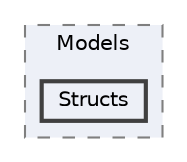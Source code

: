 digraph "C:/Users/m4ss/source/repos/mssevov18/ClientServerAPI/ClientServer-V2/CommunicationLibrary/Models/Structs"
{
 // LATEX_PDF_SIZE
  bgcolor="transparent";
  edge [fontname=Helvetica,fontsize=10,labelfontname=Helvetica,labelfontsize=10];
  node [fontname=Helvetica,fontsize=10,shape=box,height=0.2,width=0.4];
  compound=true
  subgraph clusterdir_6894902e8071dad9c47a17a02e5c7f6f {
    graph [ bgcolor="#edf0f7", pencolor="grey50", label="Models", fontname=Helvetica,fontsize=10 style="filled,dashed", URL="dir_6894902e8071dad9c47a17a02e5c7f6f.html",tooltip=""]
  dir_2144f34a55acd683535f3344652df9f2 [label="Structs", fillcolor="#edf0f7", color="grey25", style="filled,bold", URL="dir_2144f34a55acd683535f3344652df9f2.html",tooltip=""];
  }
}
